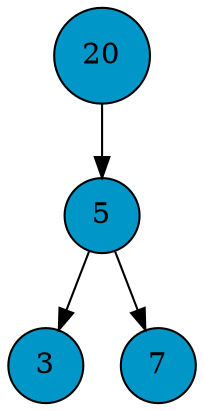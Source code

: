 digraph BinTree {
node [shape=circle, style=filled, color=black, fillcolor="#0096c7"];
edge [color=black];
20 -> 5;
5 -> 3;
5 -> 7;
}
